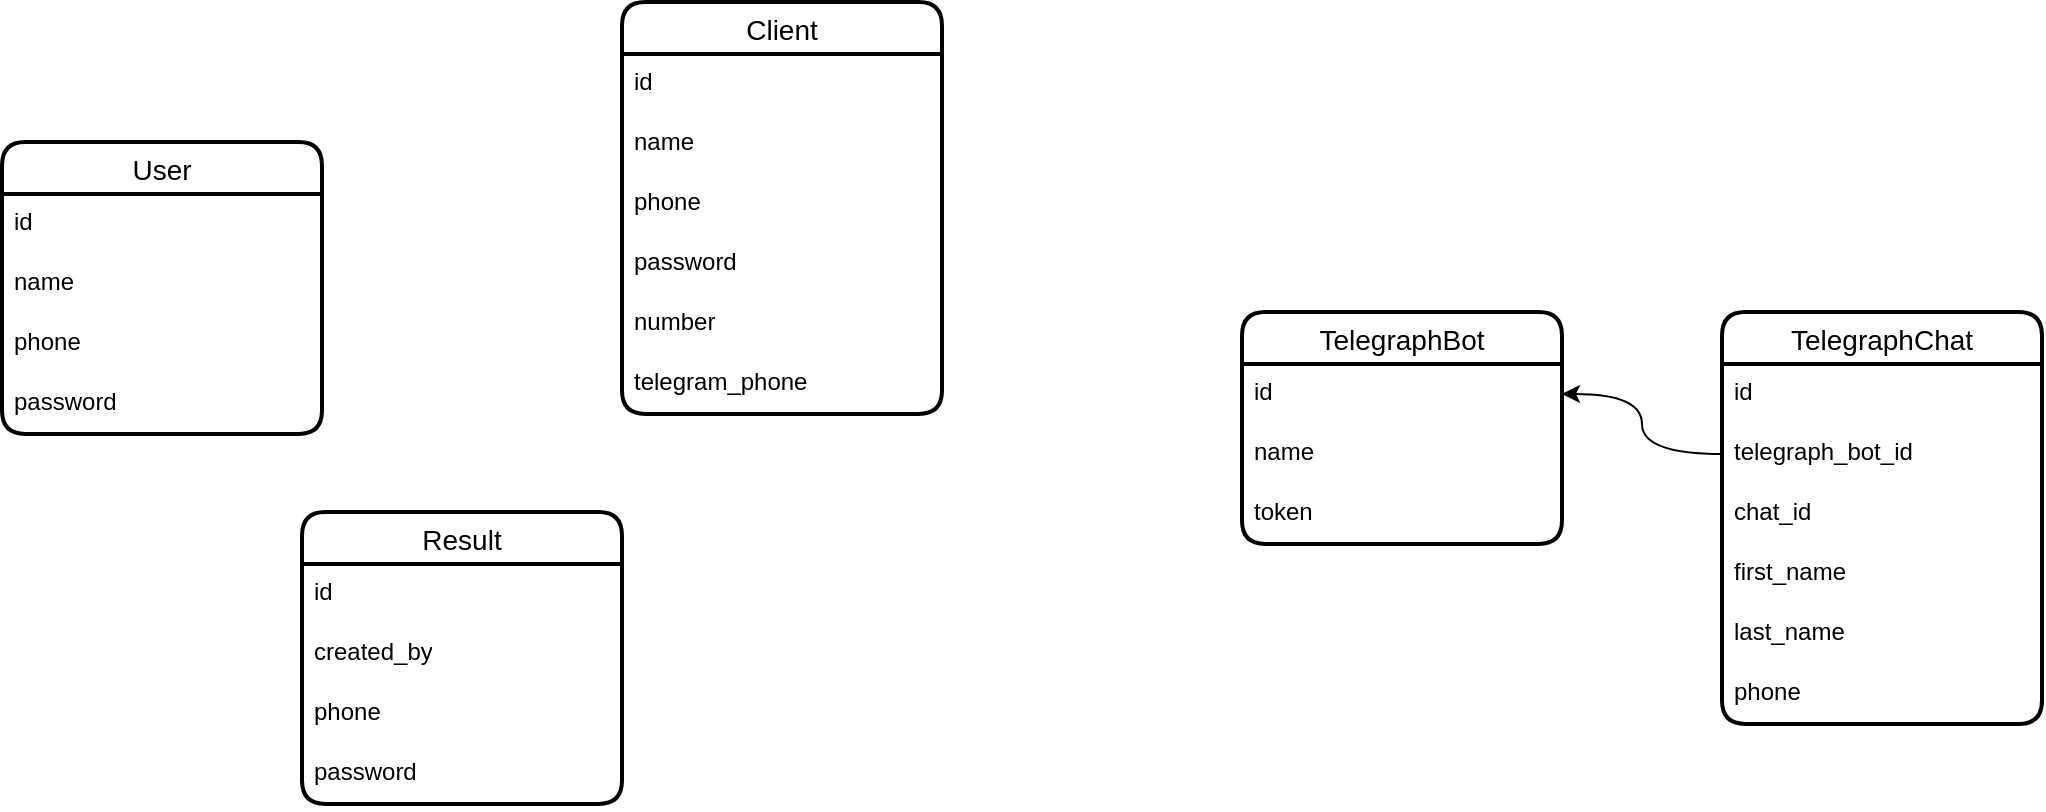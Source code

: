 <mxfile version="24.3.1" type="github" pages="2">
  <diagram name="Страница — 1" id="cq1RkQdnWdCknx8v1dZf">
    <mxGraphModel dx="1434" dy="738" grid="1" gridSize="10" guides="1" tooltips="1" connect="1" arrows="1" fold="1" page="1" pageScale="1" pageWidth="827" pageHeight="1169" math="0" shadow="0">
      <root>
        <mxCell id="0" />
        <mxCell id="1" parent="0" />
        <mxCell id="Bw7WK7scabtvWoOg7G1q-1" value="User" style="swimlane;fontStyle=0;childLayout=stackLayout;horizontal=1;startSize=26;horizontalStack=0;resizeParent=1;resizeParentMax=0;resizeLast=0;collapsible=1;marginBottom=0;align=center;fontSize=14;strokeWidth=2;rounded=1;shadow=0;glass=0;swimlaneLine=1;" parent="1" vertex="1">
          <mxGeometry x="30" y="655" width="160" height="146" as="geometry" />
        </mxCell>
        <mxCell id="Bw7WK7scabtvWoOg7G1q-2" value="id" style="text;strokeColor=none;fillColor=none;spacingLeft=4;spacingRight=4;overflow=hidden;rotatable=0;points=[[0,0.5],[1,0.5]];portConstraint=eastwest;fontSize=12;whiteSpace=wrap;html=1;" parent="Bw7WK7scabtvWoOg7G1q-1" vertex="1">
          <mxGeometry y="26" width="160" height="30" as="geometry" />
        </mxCell>
        <mxCell id="Bw7WK7scabtvWoOg7G1q-3" value="name" style="text;strokeColor=none;fillColor=none;spacingLeft=4;spacingRight=4;overflow=hidden;rotatable=0;points=[[0,0.5],[1,0.5]];portConstraint=eastwest;fontSize=12;whiteSpace=wrap;html=1;" parent="Bw7WK7scabtvWoOg7G1q-1" vertex="1">
          <mxGeometry y="56" width="160" height="30" as="geometry" />
        </mxCell>
        <mxCell id="Bw7WK7scabtvWoOg7G1q-4" value="phone" style="text;strokeColor=none;fillColor=none;spacingLeft=4;spacingRight=4;overflow=hidden;rotatable=0;points=[[0,0.5],[1,0.5]];portConstraint=eastwest;fontSize=12;whiteSpace=wrap;html=1;" parent="Bw7WK7scabtvWoOg7G1q-1" vertex="1">
          <mxGeometry y="86" width="160" height="30" as="geometry" />
        </mxCell>
        <mxCell id="Bw7WK7scabtvWoOg7G1q-5" value="password" style="text;strokeColor=none;fillColor=none;spacingLeft=4;spacingRight=4;overflow=hidden;rotatable=0;points=[[0,0.5],[1,0.5]];portConstraint=eastwest;fontSize=12;whiteSpace=wrap;html=1;" parent="Bw7WK7scabtvWoOg7G1q-1" vertex="1">
          <mxGeometry y="116" width="160" height="30" as="geometry" />
        </mxCell>
        <mxCell id="Bw7WK7scabtvWoOg7G1q-8" value="TelegraphBot" style="swimlane;fontStyle=0;childLayout=stackLayout;horizontal=1;startSize=26;horizontalStack=0;resizeParent=1;resizeParentMax=0;resizeLast=0;collapsible=1;marginBottom=0;align=center;fontSize=14;strokeWidth=2;rounded=1;shadow=0;glass=0;swimlaneLine=1;" parent="1" vertex="1">
          <mxGeometry x="650" y="740" width="160" height="116" as="geometry" />
        </mxCell>
        <mxCell id="Bw7WK7scabtvWoOg7G1q-9" value="id" style="text;strokeColor=none;fillColor=none;spacingLeft=4;spacingRight=4;overflow=hidden;rotatable=0;points=[[0,0.5],[1,0.5]];portConstraint=eastwest;fontSize=12;whiteSpace=wrap;html=1;" parent="Bw7WK7scabtvWoOg7G1q-8" vertex="1">
          <mxGeometry y="26" width="160" height="30" as="geometry" />
        </mxCell>
        <mxCell id="Bw7WK7scabtvWoOg7G1q-10" value="name" style="text;strokeColor=none;fillColor=none;spacingLeft=4;spacingRight=4;overflow=hidden;rotatable=0;points=[[0,0.5],[1,0.5]];portConstraint=eastwest;fontSize=12;whiteSpace=wrap;html=1;" parent="Bw7WK7scabtvWoOg7G1q-8" vertex="1">
          <mxGeometry y="56" width="160" height="30" as="geometry" />
        </mxCell>
        <mxCell id="Bw7WK7scabtvWoOg7G1q-11" value="token" style="text;strokeColor=none;fillColor=none;spacingLeft=4;spacingRight=4;overflow=hidden;rotatable=0;points=[[0,0.5],[1,0.5]];portConstraint=eastwest;fontSize=12;whiteSpace=wrap;html=1;" parent="Bw7WK7scabtvWoOg7G1q-8" vertex="1">
          <mxGeometry y="86" width="160" height="30" as="geometry" />
        </mxCell>
        <mxCell id="Bw7WK7scabtvWoOg7G1q-12" value="TelegraphChat" style="swimlane;fontStyle=0;childLayout=stackLayout;horizontal=1;startSize=26;horizontalStack=0;resizeParent=1;resizeParentMax=0;resizeLast=0;collapsible=1;marginBottom=0;align=center;fontSize=14;strokeWidth=2;rounded=1;shadow=0;glass=0;swimlaneLine=1;" parent="1" vertex="1">
          <mxGeometry x="890" y="740" width="160" height="206" as="geometry" />
        </mxCell>
        <mxCell id="Bw7WK7scabtvWoOg7G1q-13" value="id" style="text;strokeColor=none;fillColor=none;spacingLeft=4;spacingRight=4;overflow=hidden;rotatable=0;points=[[0,0.5],[1,0.5]];portConstraint=eastwest;fontSize=12;whiteSpace=wrap;html=1;" parent="Bw7WK7scabtvWoOg7G1q-12" vertex="1">
          <mxGeometry y="26" width="160" height="30" as="geometry" />
        </mxCell>
        <mxCell id="Bw7WK7scabtvWoOg7G1q-14" value="telegraph_bot_id" style="text;strokeColor=none;fillColor=none;spacingLeft=4;spacingRight=4;overflow=hidden;rotatable=0;points=[[0,0.5],[1,0.5]];portConstraint=eastwest;fontSize=12;whiteSpace=wrap;html=1;" parent="Bw7WK7scabtvWoOg7G1q-12" vertex="1">
          <mxGeometry y="56" width="160" height="30" as="geometry" />
        </mxCell>
        <mxCell id="Bw7WK7scabtvWoOg7G1q-15" value="chat_id" style="text;strokeColor=none;fillColor=none;spacingLeft=4;spacingRight=4;overflow=hidden;rotatable=0;points=[[0,0.5],[1,0.5]];portConstraint=eastwest;fontSize=12;whiteSpace=wrap;html=1;" parent="Bw7WK7scabtvWoOg7G1q-12" vertex="1">
          <mxGeometry y="86" width="160" height="30" as="geometry" />
        </mxCell>
        <mxCell id="Bw7WK7scabtvWoOg7G1q-16" value="first_name" style="text;strokeColor=none;fillColor=none;spacingLeft=4;spacingRight=4;overflow=hidden;rotatable=0;points=[[0,0.5],[1,0.5]];portConstraint=eastwest;fontSize=12;whiteSpace=wrap;html=1;" parent="Bw7WK7scabtvWoOg7G1q-12" vertex="1">
          <mxGeometry y="116" width="160" height="30" as="geometry" />
        </mxCell>
        <mxCell id="Bw7WK7scabtvWoOg7G1q-17" value="last_name" style="text;strokeColor=none;fillColor=none;spacingLeft=4;spacingRight=4;overflow=hidden;rotatable=0;points=[[0,0.5],[1,0.5]];portConstraint=eastwest;fontSize=12;whiteSpace=wrap;html=1;" parent="Bw7WK7scabtvWoOg7G1q-12" vertex="1">
          <mxGeometry y="146" width="160" height="30" as="geometry" />
        </mxCell>
        <mxCell id="Bw7WK7scabtvWoOg7G1q-18" value="phone" style="text;strokeColor=none;fillColor=none;spacingLeft=4;spacingRight=4;overflow=hidden;rotatable=0;points=[[0,0.5],[1,0.5]];portConstraint=eastwest;fontSize=12;whiteSpace=wrap;html=1;" parent="Bw7WK7scabtvWoOg7G1q-12" vertex="1">
          <mxGeometry y="176" width="160" height="30" as="geometry" />
        </mxCell>
        <mxCell id="Bw7WK7scabtvWoOg7G1q-19" style="edgeStyle=orthogonalEdgeStyle;rounded=0;orthogonalLoop=1;jettySize=auto;html=1;entryX=1;entryY=0.5;entryDx=0;entryDy=0;curved=1;" parent="1" source="Bw7WK7scabtvWoOg7G1q-14" target="Bw7WK7scabtvWoOg7G1q-9" edge="1">
          <mxGeometry relative="1" as="geometry" />
        </mxCell>
        <mxCell id="Bw7WK7scabtvWoOg7G1q-20" value="Client" style="swimlane;fontStyle=0;childLayout=stackLayout;horizontal=1;startSize=26;horizontalStack=0;resizeParent=1;resizeParentMax=0;resizeLast=0;collapsible=1;marginBottom=0;align=center;fontSize=14;strokeWidth=2;rounded=1;shadow=0;glass=0;swimlaneLine=1;" parent="1" vertex="1">
          <mxGeometry x="340" y="585" width="160" height="206" as="geometry" />
        </mxCell>
        <mxCell id="Bw7WK7scabtvWoOg7G1q-21" value="id" style="text;strokeColor=none;fillColor=none;spacingLeft=4;spacingRight=4;overflow=hidden;rotatable=0;points=[[0,0.5],[1,0.5]];portConstraint=eastwest;fontSize=12;whiteSpace=wrap;html=1;" parent="Bw7WK7scabtvWoOg7G1q-20" vertex="1">
          <mxGeometry y="26" width="160" height="30" as="geometry" />
        </mxCell>
        <mxCell id="Bw7WK7scabtvWoOg7G1q-22" value="name" style="text;strokeColor=none;fillColor=none;spacingLeft=4;spacingRight=4;overflow=hidden;rotatable=0;points=[[0,0.5],[1,0.5]];portConstraint=eastwest;fontSize=12;whiteSpace=wrap;html=1;" parent="Bw7WK7scabtvWoOg7G1q-20" vertex="1">
          <mxGeometry y="56" width="160" height="30" as="geometry" />
        </mxCell>
        <mxCell id="Bw7WK7scabtvWoOg7G1q-23" value="phone" style="text;strokeColor=none;fillColor=none;spacingLeft=4;spacingRight=4;overflow=hidden;rotatable=0;points=[[0,0.5],[1,0.5]];portConstraint=eastwest;fontSize=12;whiteSpace=wrap;html=1;" parent="Bw7WK7scabtvWoOg7G1q-20" vertex="1">
          <mxGeometry y="86" width="160" height="30" as="geometry" />
        </mxCell>
        <mxCell id="Bw7WK7scabtvWoOg7G1q-24" value="password" style="text;strokeColor=none;fillColor=none;spacingLeft=4;spacingRight=4;overflow=hidden;rotatable=0;points=[[0,0.5],[1,0.5]];portConstraint=eastwest;fontSize=12;whiteSpace=wrap;html=1;" parent="Bw7WK7scabtvWoOg7G1q-20" vertex="1">
          <mxGeometry y="116" width="160" height="30" as="geometry" />
        </mxCell>
        <mxCell id="Bw7WK7scabtvWoOg7G1q-30" value="number" style="text;strokeColor=none;fillColor=none;spacingLeft=4;spacingRight=4;overflow=hidden;rotatable=0;points=[[0,0.5],[1,0.5]];portConstraint=eastwest;fontSize=12;whiteSpace=wrap;html=1;" parent="Bw7WK7scabtvWoOg7G1q-20" vertex="1">
          <mxGeometry y="146" width="160" height="30" as="geometry" />
        </mxCell>
        <mxCell id="Bw7WK7scabtvWoOg7G1q-31" value="telegram_phone" style="text;strokeColor=none;fillColor=none;spacingLeft=4;spacingRight=4;overflow=hidden;rotatable=0;points=[[0,0.5],[1,0.5]];portConstraint=eastwest;fontSize=12;whiteSpace=wrap;html=1;" parent="Bw7WK7scabtvWoOg7G1q-20" vertex="1">
          <mxGeometry y="176" width="160" height="30" as="geometry" />
        </mxCell>
        <mxCell id="Bw7WK7scabtvWoOg7G1q-25" value="Result" style="swimlane;fontStyle=0;childLayout=stackLayout;horizontal=1;startSize=26;horizontalStack=0;resizeParent=1;resizeParentMax=0;resizeLast=0;collapsible=1;marginBottom=0;align=center;fontSize=14;strokeWidth=2;rounded=1;shadow=0;glass=0;swimlaneLine=1;" parent="1" vertex="1">
          <mxGeometry x="180" y="840" width="160" height="146" as="geometry" />
        </mxCell>
        <mxCell id="Bw7WK7scabtvWoOg7G1q-26" value="id" style="text;strokeColor=none;fillColor=none;spacingLeft=4;spacingRight=4;overflow=hidden;rotatable=0;points=[[0,0.5],[1,0.5]];portConstraint=eastwest;fontSize=12;whiteSpace=wrap;html=1;" parent="Bw7WK7scabtvWoOg7G1q-25" vertex="1">
          <mxGeometry y="26" width="160" height="30" as="geometry" />
        </mxCell>
        <mxCell id="Bw7WK7scabtvWoOg7G1q-27" value="created_by" style="text;strokeColor=none;fillColor=none;spacingLeft=4;spacingRight=4;overflow=hidden;rotatable=0;points=[[0,0.5],[1,0.5]];portConstraint=eastwest;fontSize=12;whiteSpace=wrap;html=1;" parent="Bw7WK7scabtvWoOg7G1q-25" vertex="1">
          <mxGeometry y="56" width="160" height="30" as="geometry" />
        </mxCell>
        <mxCell id="Bw7WK7scabtvWoOg7G1q-28" value="phone" style="text;strokeColor=none;fillColor=none;spacingLeft=4;spacingRight=4;overflow=hidden;rotatable=0;points=[[0,0.5],[1,0.5]];portConstraint=eastwest;fontSize=12;whiteSpace=wrap;html=1;" parent="Bw7WK7scabtvWoOg7G1q-25" vertex="1">
          <mxGeometry y="86" width="160" height="30" as="geometry" />
        </mxCell>
        <mxCell id="Bw7WK7scabtvWoOg7G1q-29" value="password" style="text;strokeColor=none;fillColor=none;spacingLeft=4;spacingRight=4;overflow=hidden;rotatable=0;points=[[0,0.5],[1,0.5]];portConstraint=eastwest;fontSize=12;whiteSpace=wrap;html=1;" parent="Bw7WK7scabtvWoOg7G1q-25" vertex="1">
          <mxGeometry y="116" width="160" height="30" as="geometry" />
        </mxCell>
      </root>
    </mxGraphModel>
  </diagram>
  <diagram id="oeY3cE-XFMkB4nPr6lH_" name="Страница — 2">
    <mxGraphModel dx="1434" dy="738" grid="1" gridSize="10" guides="1" tooltips="1" connect="1" arrows="1" fold="1" page="1" pageScale="1" pageWidth="827" pageHeight="1169" math="0" shadow="0">
      <root>
        <mxCell id="0" />
        <mxCell id="1" parent="0" />
        <mxCell id="IxN-MtyGnQPgu1daz3V6-1" value="User" style="swimlane;fontStyle=0;childLayout=stackLayout;horizontal=1;startSize=26;horizontalStack=0;resizeParent=1;resizeParentMax=0;resizeLast=0;collapsible=1;marginBottom=0;align=center;fontSize=14;strokeWidth=2;rounded=1;shadow=0;glass=0;swimlaneLine=1;" vertex="1" parent="1">
          <mxGeometry x="30" y="655" width="160" height="146" as="geometry" />
        </mxCell>
        <mxCell id="IxN-MtyGnQPgu1daz3V6-2" value="id" style="text;strokeColor=none;fillColor=none;spacingLeft=4;spacingRight=4;overflow=hidden;rotatable=0;points=[[0,0.5],[1,0.5]];portConstraint=eastwest;fontSize=12;whiteSpace=wrap;html=1;" vertex="1" parent="IxN-MtyGnQPgu1daz3V6-1">
          <mxGeometry y="26" width="160" height="30" as="geometry" />
        </mxCell>
        <mxCell id="IxN-MtyGnQPgu1daz3V6-3" value="name" style="text;strokeColor=none;fillColor=none;spacingLeft=4;spacingRight=4;overflow=hidden;rotatable=0;points=[[0,0.5],[1,0.5]];portConstraint=eastwest;fontSize=12;whiteSpace=wrap;html=1;" vertex="1" parent="IxN-MtyGnQPgu1daz3V6-1">
          <mxGeometry y="56" width="160" height="30" as="geometry" />
        </mxCell>
        <mxCell id="IxN-MtyGnQPgu1daz3V6-4" value="phone" style="text;strokeColor=none;fillColor=none;spacingLeft=4;spacingRight=4;overflow=hidden;rotatable=0;points=[[0,0.5],[1,0.5]];portConstraint=eastwest;fontSize=12;whiteSpace=wrap;html=1;" vertex="1" parent="IxN-MtyGnQPgu1daz3V6-1">
          <mxGeometry y="86" width="160" height="30" as="geometry" />
        </mxCell>
        <mxCell id="IxN-MtyGnQPgu1daz3V6-5" value="password" style="text;strokeColor=none;fillColor=none;spacingLeft=4;spacingRight=4;overflow=hidden;rotatable=0;points=[[0,0.5],[1,0.5]];portConstraint=eastwest;fontSize=12;whiteSpace=wrap;html=1;" vertex="1" parent="IxN-MtyGnQPgu1daz3V6-1">
          <mxGeometry y="116" width="160" height="30" as="geometry" />
        </mxCell>
        <mxCell id="IxN-MtyGnQPgu1daz3V6-6" value="Client" style="swimlane;fontStyle=0;childLayout=stackLayout;horizontal=1;startSize=26;horizontalStack=0;resizeParent=1;resizeParentMax=0;resizeLast=0;collapsible=1;marginBottom=0;align=center;fontSize=14;strokeWidth=2;rounded=1;shadow=0;glass=0;swimlaneLine=1;" vertex="1" parent="1">
          <mxGeometry x="260" y="655" width="160" height="146" as="geometry" />
        </mxCell>
        <mxCell id="IxN-MtyGnQPgu1daz3V6-7" value="id" style="text;strokeColor=none;fillColor=none;spacingLeft=4;spacingRight=4;overflow=hidden;rotatable=0;points=[[0,0.5],[1,0.5]];portConstraint=eastwest;fontSize=12;whiteSpace=wrap;html=1;" vertex="1" parent="IxN-MtyGnQPgu1daz3V6-6">
          <mxGeometry y="26" width="160" height="30" as="geometry" />
        </mxCell>
        <mxCell id="IxN-MtyGnQPgu1daz3V6-8" value="name" style="text;strokeColor=none;fillColor=none;spacingLeft=4;spacingRight=4;overflow=hidden;rotatable=0;points=[[0,0.5],[1,0.5]];portConstraint=eastwest;fontSize=12;whiteSpace=wrap;html=1;" vertex="1" parent="IxN-MtyGnQPgu1daz3V6-6">
          <mxGeometry y="56" width="160" height="30" as="geometry" />
        </mxCell>
        <mxCell id="IxN-MtyGnQPgu1daz3V6-9" value="phone" style="text;strokeColor=none;fillColor=none;spacingLeft=4;spacingRight=4;overflow=hidden;rotatable=0;points=[[0,0.5],[1,0.5]];portConstraint=eastwest;fontSize=12;whiteSpace=wrap;html=1;" vertex="1" parent="IxN-MtyGnQPgu1daz3V6-6">
          <mxGeometry y="86" width="160" height="30" as="geometry" />
        </mxCell>
        <mxCell id="IxN-MtyGnQPgu1daz3V6-10" value="password" style="text;strokeColor=none;fillColor=none;spacingLeft=4;spacingRight=4;overflow=hidden;rotatable=0;points=[[0,0.5],[1,0.5]];portConstraint=eastwest;fontSize=12;whiteSpace=wrap;html=1;" vertex="1" parent="IxN-MtyGnQPgu1daz3V6-6">
          <mxGeometry y="116" width="160" height="30" as="geometry" />
        </mxCell>
      </root>
    </mxGraphModel>
  </diagram>
</mxfile>
